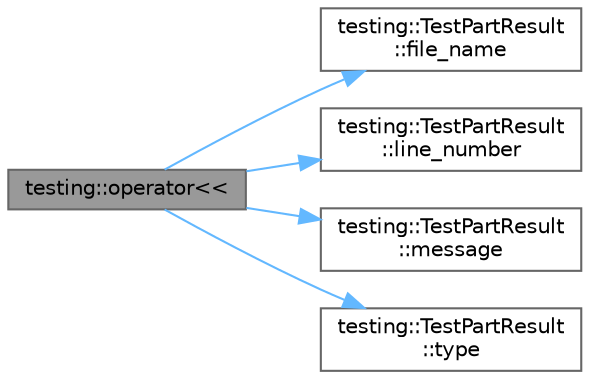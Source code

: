 digraph "testing::operator&lt;&lt;"
{
 // LATEX_PDF_SIZE
  bgcolor="transparent";
  edge [fontname=Helvetica,fontsize=10,labelfontname=Helvetica,labelfontsize=10];
  node [fontname=Helvetica,fontsize=10,shape=box,height=0.2,width=0.4];
  rankdir="LR";
  Node1 [id="Node000001",label="testing::operator\<\<",height=0.2,width=0.4,color="gray40", fillcolor="grey60", style="filled", fontcolor="black",tooltip=" "];
  Node1 -> Node2 [id="edge1_Node000001_Node000002",color="steelblue1",style="solid",tooltip=" "];
  Node2 [id="Node000002",label="testing::TestPartResult\l::file_name",height=0.2,width=0.4,color="grey40", fillcolor="white", style="filled",URL="$classtesting_1_1_test_part_result.html#a5b44531e6847fa75882c43cf758345ff",tooltip=" "];
  Node1 -> Node3 [id="edge2_Node000001_Node000003",color="steelblue1",style="solid",tooltip=" "];
  Node3 [id="Node000003",label="testing::TestPartResult\l::line_number",height=0.2,width=0.4,color="grey40", fillcolor="white", style="filled",URL="$classtesting_1_1_test_part_result.html#ad4c5da5f13245ac18cf256d0d9f3eda9",tooltip=" "];
  Node1 -> Node4 [id="edge3_Node000001_Node000004",color="steelblue1",style="solid",tooltip=" "];
  Node4 [id="Node000004",label="testing::TestPartResult\l::message",height=0.2,width=0.4,color="grey40", fillcolor="white", style="filled",URL="$classtesting_1_1_test_part_result.html#a1c522b89938fd685797adcafa357b771",tooltip=" "];
  Node1 -> Node5 [id="edge4_Node000001_Node000005",color="steelblue1",style="solid",tooltip=" "];
  Node5 [id="Node000005",label="testing::TestPartResult\l::type",height=0.2,width=0.4,color="grey40", fillcolor="white", style="filled",URL="$classtesting_1_1_test_part_result.html#aab92b225e8a472e78bd3889ca6df0d2a",tooltip=" "];
}
